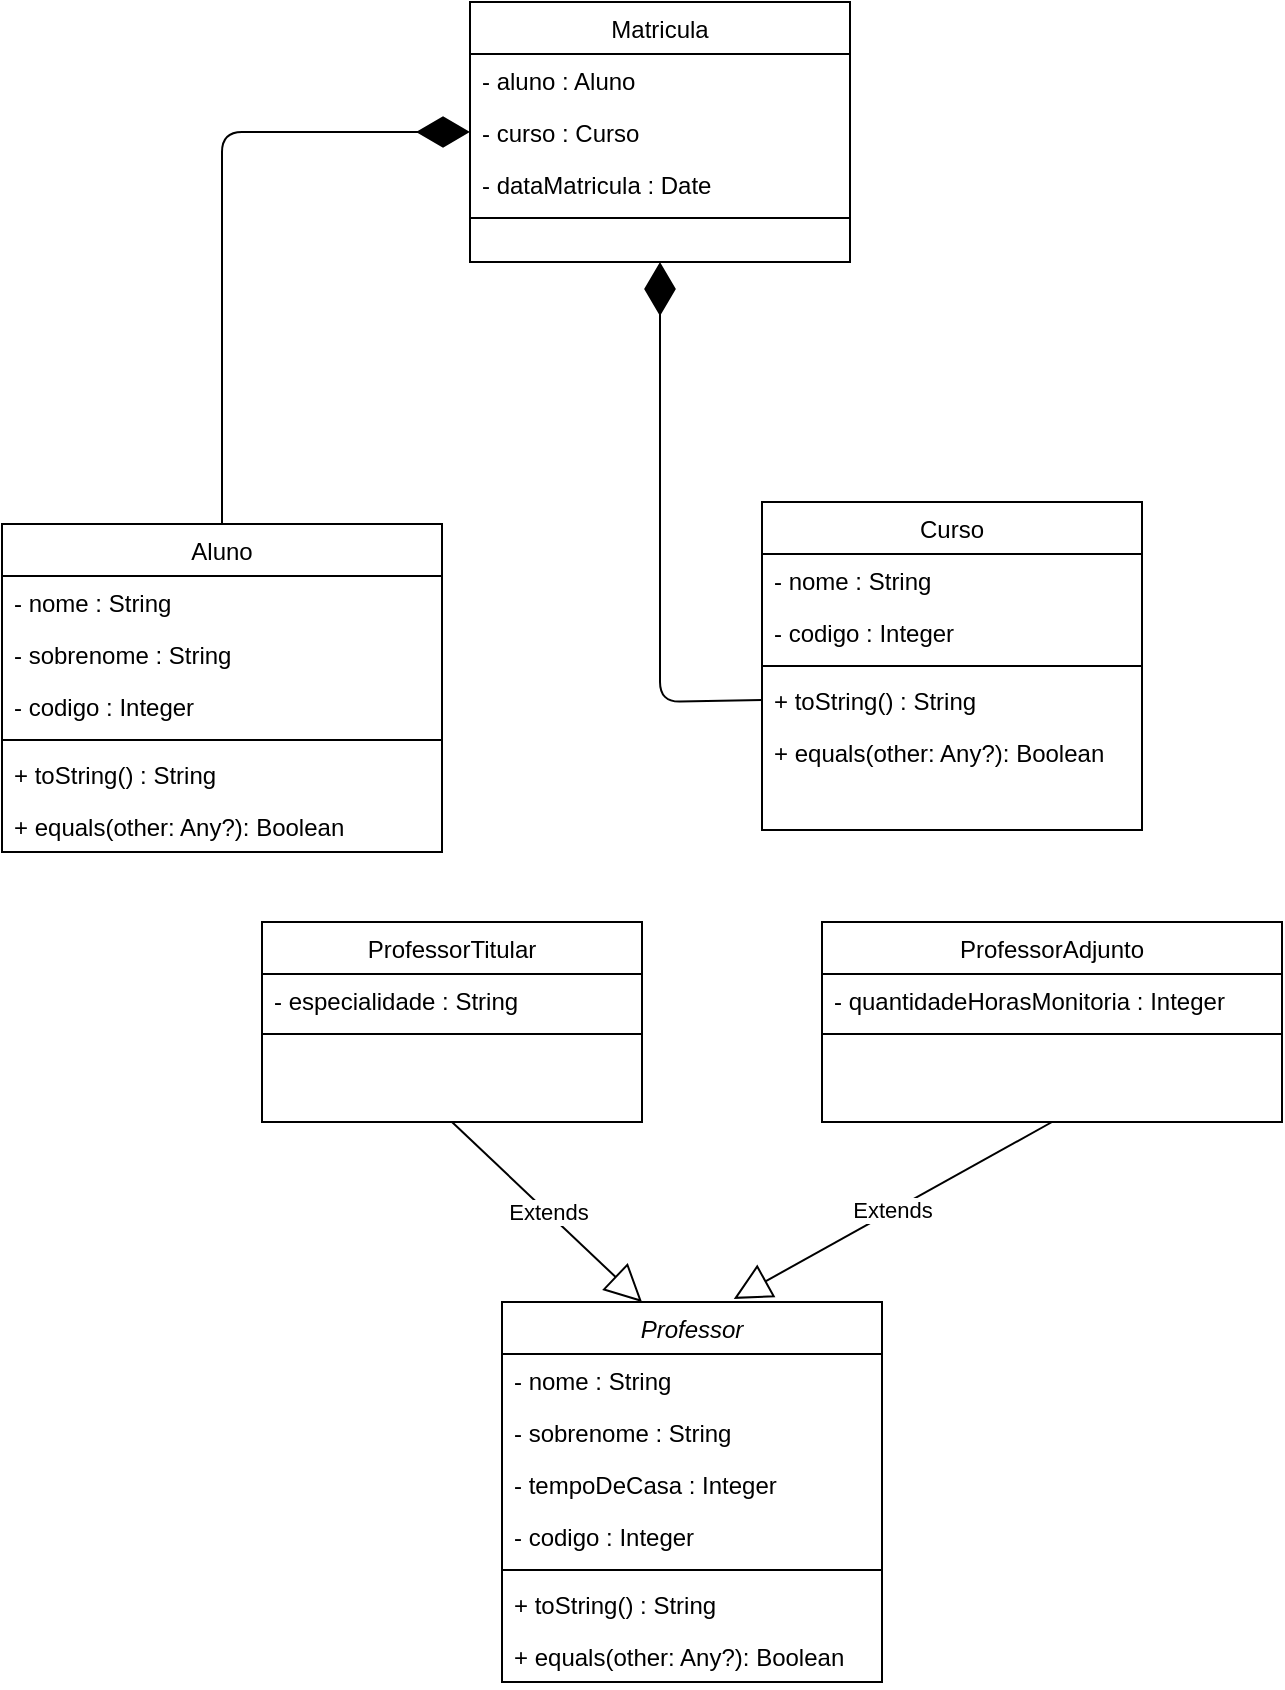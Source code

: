 <mxfile version="13.7.5" type="device"><diagram id="C5RBs43oDa-KdzZeNtuy" name="Page-1"><mxGraphModel dx="1351" dy="787" grid="1" gridSize="10" guides="1" tooltips="1" connect="1" arrows="1" fold="1" page="1" pageScale="1" pageWidth="827" pageHeight="1169" math="0" shadow="0"><root><mxCell id="WIyWlLk6GJQsqaUBKTNV-0"/><mxCell id="WIyWlLk6GJQsqaUBKTNV-1" parent="WIyWlLk6GJQsqaUBKTNV-0"/><mxCell id="B189YmtcXOPuMy648B2B-8" value="Professor" style="swimlane;fontStyle=2;align=center;verticalAlign=top;childLayout=stackLayout;horizontal=1;startSize=26;horizontalStack=0;resizeParent=1;resizeLast=0;collapsible=1;marginBottom=0;rounded=0;shadow=0;strokeWidth=1;" parent="WIyWlLk6GJQsqaUBKTNV-1" vertex="1"><mxGeometry x="430" y="810" width="190" height="190" as="geometry"><mxRectangle x="230" y="140" width="160" height="26" as="alternateBounds"/></mxGeometry></mxCell><mxCell id="B189YmtcXOPuMy648B2B-9" value="- nome : String" style="text;align=left;verticalAlign=top;spacingLeft=4;spacingRight=4;overflow=hidden;rotatable=0;points=[[0,0.5],[1,0.5]];portConstraint=eastwest;" parent="B189YmtcXOPuMy648B2B-8" vertex="1"><mxGeometry y="26" width="190" height="26" as="geometry"/></mxCell><mxCell id="B189YmtcXOPuMy648B2B-14" value="- sobrenome : String" style="text;align=left;verticalAlign=top;spacingLeft=4;spacingRight=4;overflow=hidden;rotatable=0;points=[[0,0.5],[1,0.5]];portConstraint=eastwest;rounded=0;shadow=0;html=0;" parent="B189YmtcXOPuMy648B2B-8" vertex="1"><mxGeometry y="52" width="190" height="26" as="geometry"/></mxCell><mxCell id="B189YmtcXOPuMy648B2B-15" value="- tempoDeCasa : Integer" style="text;align=left;verticalAlign=top;spacingLeft=4;spacingRight=4;overflow=hidden;rotatable=0;points=[[0,0.5],[1,0.5]];portConstraint=eastwest;rounded=0;shadow=0;html=0;" parent="B189YmtcXOPuMy648B2B-8" vertex="1"><mxGeometry y="78" width="190" height="26" as="geometry"/></mxCell><mxCell id="B189YmtcXOPuMy648B2B-10" value="- codigo : Integer" style="text;align=left;verticalAlign=top;spacingLeft=4;spacingRight=4;overflow=hidden;rotatable=0;points=[[0,0.5],[1,0.5]];portConstraint=eastwest;rounded=0;shadow=0;html=0;" parent="B189YmtcXOPuMy648B2B-8" vertex="1"><mxGeometry y="104" width="190" height="26" as="geometry"/></mxCell><mxCell id="B189YmtcXOPuMy648B2B-11" value="" style="line;html=1;strokeWidth=1;align=left;verticalAlign=middle;spacingTop=-1;spacingLeft=3;spacingRight=3;rotatable=0;labelPosition=right;points=[];portConstraint=eastwest;" parent="B189YmtcXOPuMy648B2B-8" vertex="1"><mxGeometry y="130" width="190" height="8" as="geometry"/></mxCell><mxCell id="B189YmtcXOPuMy648B2B-12" value="+ toString() : String" style="text;align=left;verticalAlign=top;spacingLeft=4;spacingRight=4;overflow=hidden;rotatable=0;points=[[0,0.5],[1,0.5]];portConstraint=eastwest;" parent="B189YmtcXOPuMy648B2B-8" vertex="1"><mxGeometry y="138" width="190" height="26" as="geometry"/></mxCell><mxCell id="B189YmtcXOPuMy648B2B-13" value="+ equals(other: Any?): Boolean" style="text;align=left;verticalAlign=top;spacingLeft=4;spacingRight=4;overflow=hidden;rotatable=0;points=[[0,0.5],[1,0.5]];portConstraint=eastwest;" parent="B189YmtcXOPuMy648B2B-8" vertex="1"><mxGeometry y="164" width="190" height="26" as="geometry"/></mxCell><mxCell id="B189YmtcXOPuMy648B2B-33" value="Extends" style="endArrow=block;endSize=16;endFill=0;html=1;exitX=0.5;exitY=1;exitDx=0;exitDy=0;" parent="WIyWlLk6GJQsqaUBKTNV-1" source="B189YmtcXOPuMy648B2B-17" edge="1"><mxGeometry width="160" relative="1" as="geometry"><mxPoint x="340" y="810" as="sourcePoint"/><mxPoint x="500" y="810" as="targetPoint"/></mxGeometry></mxCell><mxCell id="B189YmtcXOPuMy648B2B-34" value="Extends" style="endArrow=block;endSize=16;endFill=0;html=1;exitX=0.5;exitY=1;exitDx=0;exitDy=0;entryX=0.61;entryY=-0.008;entryDx=0;entryDy=0;entryPerimeter=0;" parent="WIyWlLk6GJQsqaUBKTNV-1" source="B189YmtcXOPuMy648B2B-25" target="B189YmtcXOPuMy648B2B-8" edge="1"><mxGeometry width="160" relative="1" as="geometry"><mxPoint x="415" y="740" as="sourcePoint"/><mxPoint x="510" y="820" as="targetPoint"/></mxGeometry></mxCell><mxCell id="B189YmtcXOPuMy648B2B-25" value="ProfessorAdjunto" style="swimlane;fontStyle=0;align=center;verticalAlign=top;childLayout=stackLayout;horizontal=1;startSize=26;horizontalStack=0;resizeParent=1;resizeLast=0;collapsible=1;marginBottom=0;rounded=0;shadow=0;strokeWidth=1;" parent="WIyWlLk6GJQsqaUBKTNV-1" vertex="1"><mxGeometry x="590" y="620" width="230" height="100" as="geometry"><mxRectangle x="230" y="140" width="160" height="26" as="alternateBounds"/></mxGeometry></mxCell><mxCell id="B189YmtcXOPuMy648B2B-26" value="- quantidadeHorasMonitoria : Integer" style="text;align=left;verticalAlign=top;spacingLeft=4;spacingRight=4;overflow=hidden;rotatable=0;points=[[0,0.5],[1,0.5]];portConstraint=eastwest;" parent="B189YmtcXOPuMy648B2B-25" vertex="1"><mxGeometry y="26" width="230" height="26" as="geometry"/></mxCell><mxCell id="B189YmtcXOPuMy648B2B-30" value="" style="line;html=1;strokeWidth=1;align=left;verticalAlign=middle;spacingTop=-1;spacingLeft=3;spacingRight=3;rotatable=0;labelPosition=right;points=[];portConstraint=eastwest;" parent="B189YmtcXOPuMy648B2B-25" vertex="1"><mxGeometry y="52" width="230" height="8" as="geometry"/></mxCell><mxCell id="B189YmtcXOPuMy648B2B-17" value="ProfessorTitular" style="swimlane;fontStyle=0;align=center;verticalAlign=top;childLayout=stackLayout;horizontal=1;startSize=26;horizontalStack=0;resizeParent=1;resizeLast=0;collapsible=1;marginBottom=0;rounded=0;shadow=0;strokeWidth=1;" parent="WIyWlLk6GJQsqaUBKTNV-1" vertex="1"><mxGeometry x="310" y="620" width="190" height="100" as="geometry"><mxRectangle x="230" y="140" width="160" height="26" as="alternateBounds"/></mxGeometry></mxCell><mxCell id="B189YmtcXOPuMy648B2B-18" value="- especialidade : String" style="text;align=left;verticalAlign=top;spacingLeft=4;spacingRight=4;overflow=hidden;rotatable=0;points=[[0,0.5],[1,0.5]];portConstraint=eastwest;" parent="B189YmtcXOPuMy648B2B-17" vertex="1"><mxGeometry y="26" width="190" height="26" as="geometry"/></mxCell><mxCell id="B189YmtcXOPuMy648B2B-22" value="" style="line;html=1;strokeWidth=1;align=left;verticalAlign=middle;spacingTop=-1;spacingLeft=3;spacingRight=3;rotatable=0;labelPosition=right;points=[];portConstraint=eastwest;" parent="B189YmtcXOPuMy648B2B-17" vertex="1"><mxGeometry y="52" width="190" height="8" as="geometry"/></mxCell><mxCell id="5GUe3_cNUbi0rKs2hOgH-0" value="Matricula" style="swimlane;fontStyle=0;align=center;verticalAlign=top;childLayout=stackLayout;horizontal=1;startSize=26;horizontalStack=0;resizeParent=1;resizeLast=0;collapsible=1;marginBottom=0;rounded=0;shadow=0;strokeWidth=1;" vertex="1" parent="WIyWlLk6GJQsqaUBKTNV-1"><mxGeometry x="414" y="160" width="190" height="130" as="geometry"><mxRectangle x="230" y="140" width="160" height="26" as="alternateBounds"/></mxGeometry></mxCell><mxCell id="5GUe3_cNUbi0rKs2hOgH-1" value="- aluno : Aluno" style="text;align=left;verticalAlign=top;spacingLeft=4;spacingRight=4;overflow=hidden;rotatable=0;points=[[0,0.5],[1,0.5]];portConstraint=eastwest;" vertex="1" parent="5GUe3_cNUbi0rKs2hOgH-0"><mxGeometry y="26" width="190" height="26" as="geometry"/></mxCell><mxCell id="5GUe3_cNUbi0rKs2hOgH-2" value="- curso : Curso" style="text;align=left;verticalAlign=top;spacingLeft=4;spacingRight=4;overflow=hidden;rotatable=0;points=[[0,0.5],[1,0.5]];portConstraint=eastwest;rounded=0;shadow=0;html=0;" vertex="1" parent="5GUe3_cNUbi0rKs2hOgH-0"><mxGeometry y="52" width="190" height="26" as="geometry"/></mxCell><mxCell id="5GUe3_cNUbi0rKs2hOgH-6" value="- dataMatricula : Date" style="text;align=left;verticalAlign=top;spacingLeft=4;spacingRight=4;overflow=hidden;rotatable=0;points=[[0,0.5],[1,0.5]];portConstraint=eastwest;rounded=0;shadow=0;html=0;" vertex="1" parent="5GUe3_cNUbi0rKs2hOgH-0"><mxGeometry y="78" width="190" height="26" as="geometry"/></mxCell><mxCell id="5GUe3_cNUbi0rKs2hOgH-3" value="" style="line;html=1;strokeWidth=1;align=left;verticalAlign=middle;spacingTop=-1;spacingLeft=3;spacingRight=3;rotatable=0;labelPosition=right;points=[];portConstraint=eastwest;" vertex="1" parent="5GUe3_cNUbi0rKs2hOgH-0"><mxGeometry y="104" width="190" height="8" as="geometry"/></mxCell><mxCell id="zkfFHV4jXpPFQw0GAbJ--0" value="Aluno" style="swimlane;fontStyle=0;align=center;verticalAlign=top;childLayout=stackLayout;horizontal=1;startSize=26;horizontalStack=0;resizeParent=1;resizeLast=0;collapsible=1;marginBottom=0;rounded=0;shadow=0;strokeWidth=1;" parent="WIyWlLk6GJQsqaUBKTNV-1" vertex="1"><mxGeometry x="180" y="421" width="220" height="164" as="geometry"><mxRectangle x="230" y="140" width="160" height="26" as="alternateBounds"/></mxGeometry></mxCell><mxCell id="zkfFHV4jXpPFQw0GAbJ--1" value="- nome : String" style="text;align=left;verticalAlign=top;spacingLeft=4;spacingRight=4;overflow=hidden;rotatable=0;points=[[0,0.5],[1,0.5]];portConstraint=eastwest;" parent="zkfFHV4jXpPFQw0GAbJ--0" vertex="1"><mxGeometry y="26" width="220" height="26" as="geometry"/></mxCell><mxCell id="zkfFHV4jXpPFQw0GAbJ--2" value="- sobrenome : String" style="text;align=left;verticalAlign=top;spacingLeft=4;spacingRight=4;overflow=hidden;rotatable=0;points=[[0,0.5],[1,0.5]];portConstraint=eastwest;rounded=0;shadow=0;html=0;" parent="zkfFHV4jXpPFQw0GAbJ--0" vertex="1"><mxGeometry y="52" width="220" height="26" as="geometry"/></mxCell><mxCell id="zkfFHV4jXpPFQw0GAbJ--3" value="- codigo : Integer" style="text;align=left;verticalAlign=top;spacingLeft=4;spacingRight=4;overflow=hidden;rotatable=0;points=[[0,0.5],[1,0.5]];portConstraint=eastwest;rounded=0;shadow=0;html=0;" parent="zkfFHV4jXpPFQw0GAbJ--0" vertex="1"><mxGeometry y="78" width="220" height="26" as="geometry"/></mxCell><mxCell id="zkfFHV4jXpPFQw0GAbJ--4" value="" style="line;html=1;strokeWidth=1;align=left;verticalAlign=middle;spacingTop=-1;spacingLeft=3;spacingRight=3;rotatable=0;labelPosition=right;points=[];portConstraint=eastwest;" parent="zkfFHV4jXpPFQw0GAbJ--0" vertex="1"><mxGeometry y="104" width="220" height="8" as="geometry"/></mxCell><mxCell id="zkfFHV4jXpPFQw0GAbJ--5" value="+ toString() : String" style="text;align=left;verticalAlign=top;spacingLeft=4;spacingRight=4;overflow=hidden;rotatable=0;points=[[0,0.5],[1,0.5]];portConstraint=eastwest;" parent="zkfFHV4jXpPFQw0GAbJ--0" vertex="1"><mxGeometry y="112" width="220" height="26" as="geometry"/></mxCell><mxCell id="B189YmtcXOPuMy648B2B-0" value="+ equals(other: Any?): Boolean " style="text;align=left;verticalAlign=top;spacingLeft=4;spacingRight=4;overflow=hidden;rotatable=0;points=[[0,0.5],[1,0.5]];portConstraint=eastwest;" parent="zkfFHV4jXpPFQw0GAbJ--0" vertex="1"><mxGeometry y="138" width="220" height="26" as="geometry"/></mxCell><mxCell id="5GUe3_cNUbi0rKs2hOgH-8" value="" style="endArrow=diamondThin;endFill=1;endSize=24;html=1;entryX=0;entryY=0.5;entryDx=0;entryDy=0;exitX=0.5;exitY=0;exitDx=0;exitDy=0;" edge="1" parent="WIyWlLk6GJQsqaUBKTNV-1" source="zkfFHV4jXpPFQw0GAbJ--0" target="5GUe3_cNUbi0rKs2hOgH-2"><mxGeometry width="160" relative="1" as="geometry"><mxPoint x="500" y="500" as="sourcePoint"/><mxPoint x="660" y="500" as="targetPoint"/><Array as="points"><mxPoint x="290" y="225"/></Array></mxGeometry></mxCell><mxCell id="5GUe3_cNUbi0rKs2hOgH-11" value="" style="endArrow=diamondThin;endFill=1;endSize=24;html=1;entryX=0.5;entryY=1;entryDx=0;entryDy=0;exitX=0;exitY=0.5;exitDx=0;exitDy=0;" edge="1" parent="WIyWlLk6GJQsqaUBKTNV-1" source="B189YmtcXOPuMy648B2B-6" target="5GUe3_cNUbi0rKs2hOgH-0"><mxGeometry width="160" relative="1" as="geometry"><mxPoint x="430" y="470" as="sourcePoint"/><mxPoint x="590" y="470" as="targetPoint"/><Array as="points"><mxPoint x="509" y="510"/></Array></mxGeometry></mxCell><mxCell id="B189YmtcXOPuMy648B2B-1" value="Curso" style="swimlane;fontStyle=0;align=center;verticalAlign=top;childLayout=stackLayout;horizontal=1;startSize=26;horizontalStack=0;resizeParent=1;resizeLast=0;collapsible=1;marginBottom=0;rounded=0;shadow=0;strokeWidth=1;" parent="WIyWlLk6GJQsqaUBKTNV-1" vertex="1"><mxGeometry x="560" y="410" width="190" height="164" as="geometry"><mxRectangle x="230" y="140" width="160" height="26" as="alternateBounds"/></mxGeometry></mxCell><mxCell id="B189YmtcXOPuMy648B2B-2" value="- nome : String" style="text;align=left;verticalAlign=top;spacingLeft=4;spacingRight=4;overflow=hidden;rotatable=0;points=[[0,0.5],[1,0.5]];portConstraint=eastwest;" parent="B189YmtcXOPuMy648B2B-1" vertex="1"><mxGeometry y="26" width="190" height="26" as="geometry"/></mxCell><mxCell id="B189YmtcXOPuMy648B2B-4" value="- codigo : Integer" style="text;align=left;verticalAlign=top;spacingLeft=4;spacingRight=4;overflow=hidden;rotatable=0;points=[[0,0.5],[1,0.5]];portConstraint=eastwest;rounded=0;shadow=0;html=0;" parent="B189YmtcXOPuMy648B2B-1" vertex="1"><mxGeometry y="52" width="190" height="26" as="geometry"/></mxCell><mxCell id="B189YmtcXOPuMy648B2B-5" value="" style="line;html=1;strokeWidth=1;align=left;verticalAlign=middle;spacingTop=-1;spacingLeft=3;spacingRight=3;rotatable=0;labelPosition=right;points=[];portConstraint=eastwest;" parent="B189YmtcXOPuMy648B2B-1" vertex="1"><mxGeometry y="78" width="190" height="8" as="geometry"/></mxCell><mxCell id="B189YmtcXOPuMy648B2B-6" value="+ toString() : String" style="text;align=left;verticalAlign=top;spacingLeft=4;spacingRight=4;overflow=hidden;rotatable=0;points=[[0,0.5],[1,0.5]];portConstraint=eastwest;" parent="B189YmtcXOPuMy648B2B-1" vertex="1"><mxGeometry y="86" width="190" height="26" as="geometry"/></mxCell><mxCell id="B189YmtcXOPuMy648B2B-7" value="+ equals(other: Any?): Boolean" style="text;align=left;verticalAlign=top;spacingLeft=4;spacingRight=4;overflow=hidden;rotatable=0;points=[[0,0.5],[1,0.5]];portConstraint=eastwest;" parent="B189YmtcXOPuMy648B2B-1" vertex="1"><mxGeometry y="112" width="190" height="26" as="geometry"/></mxCell></root></mxGraphModel></diagram></mxfile>